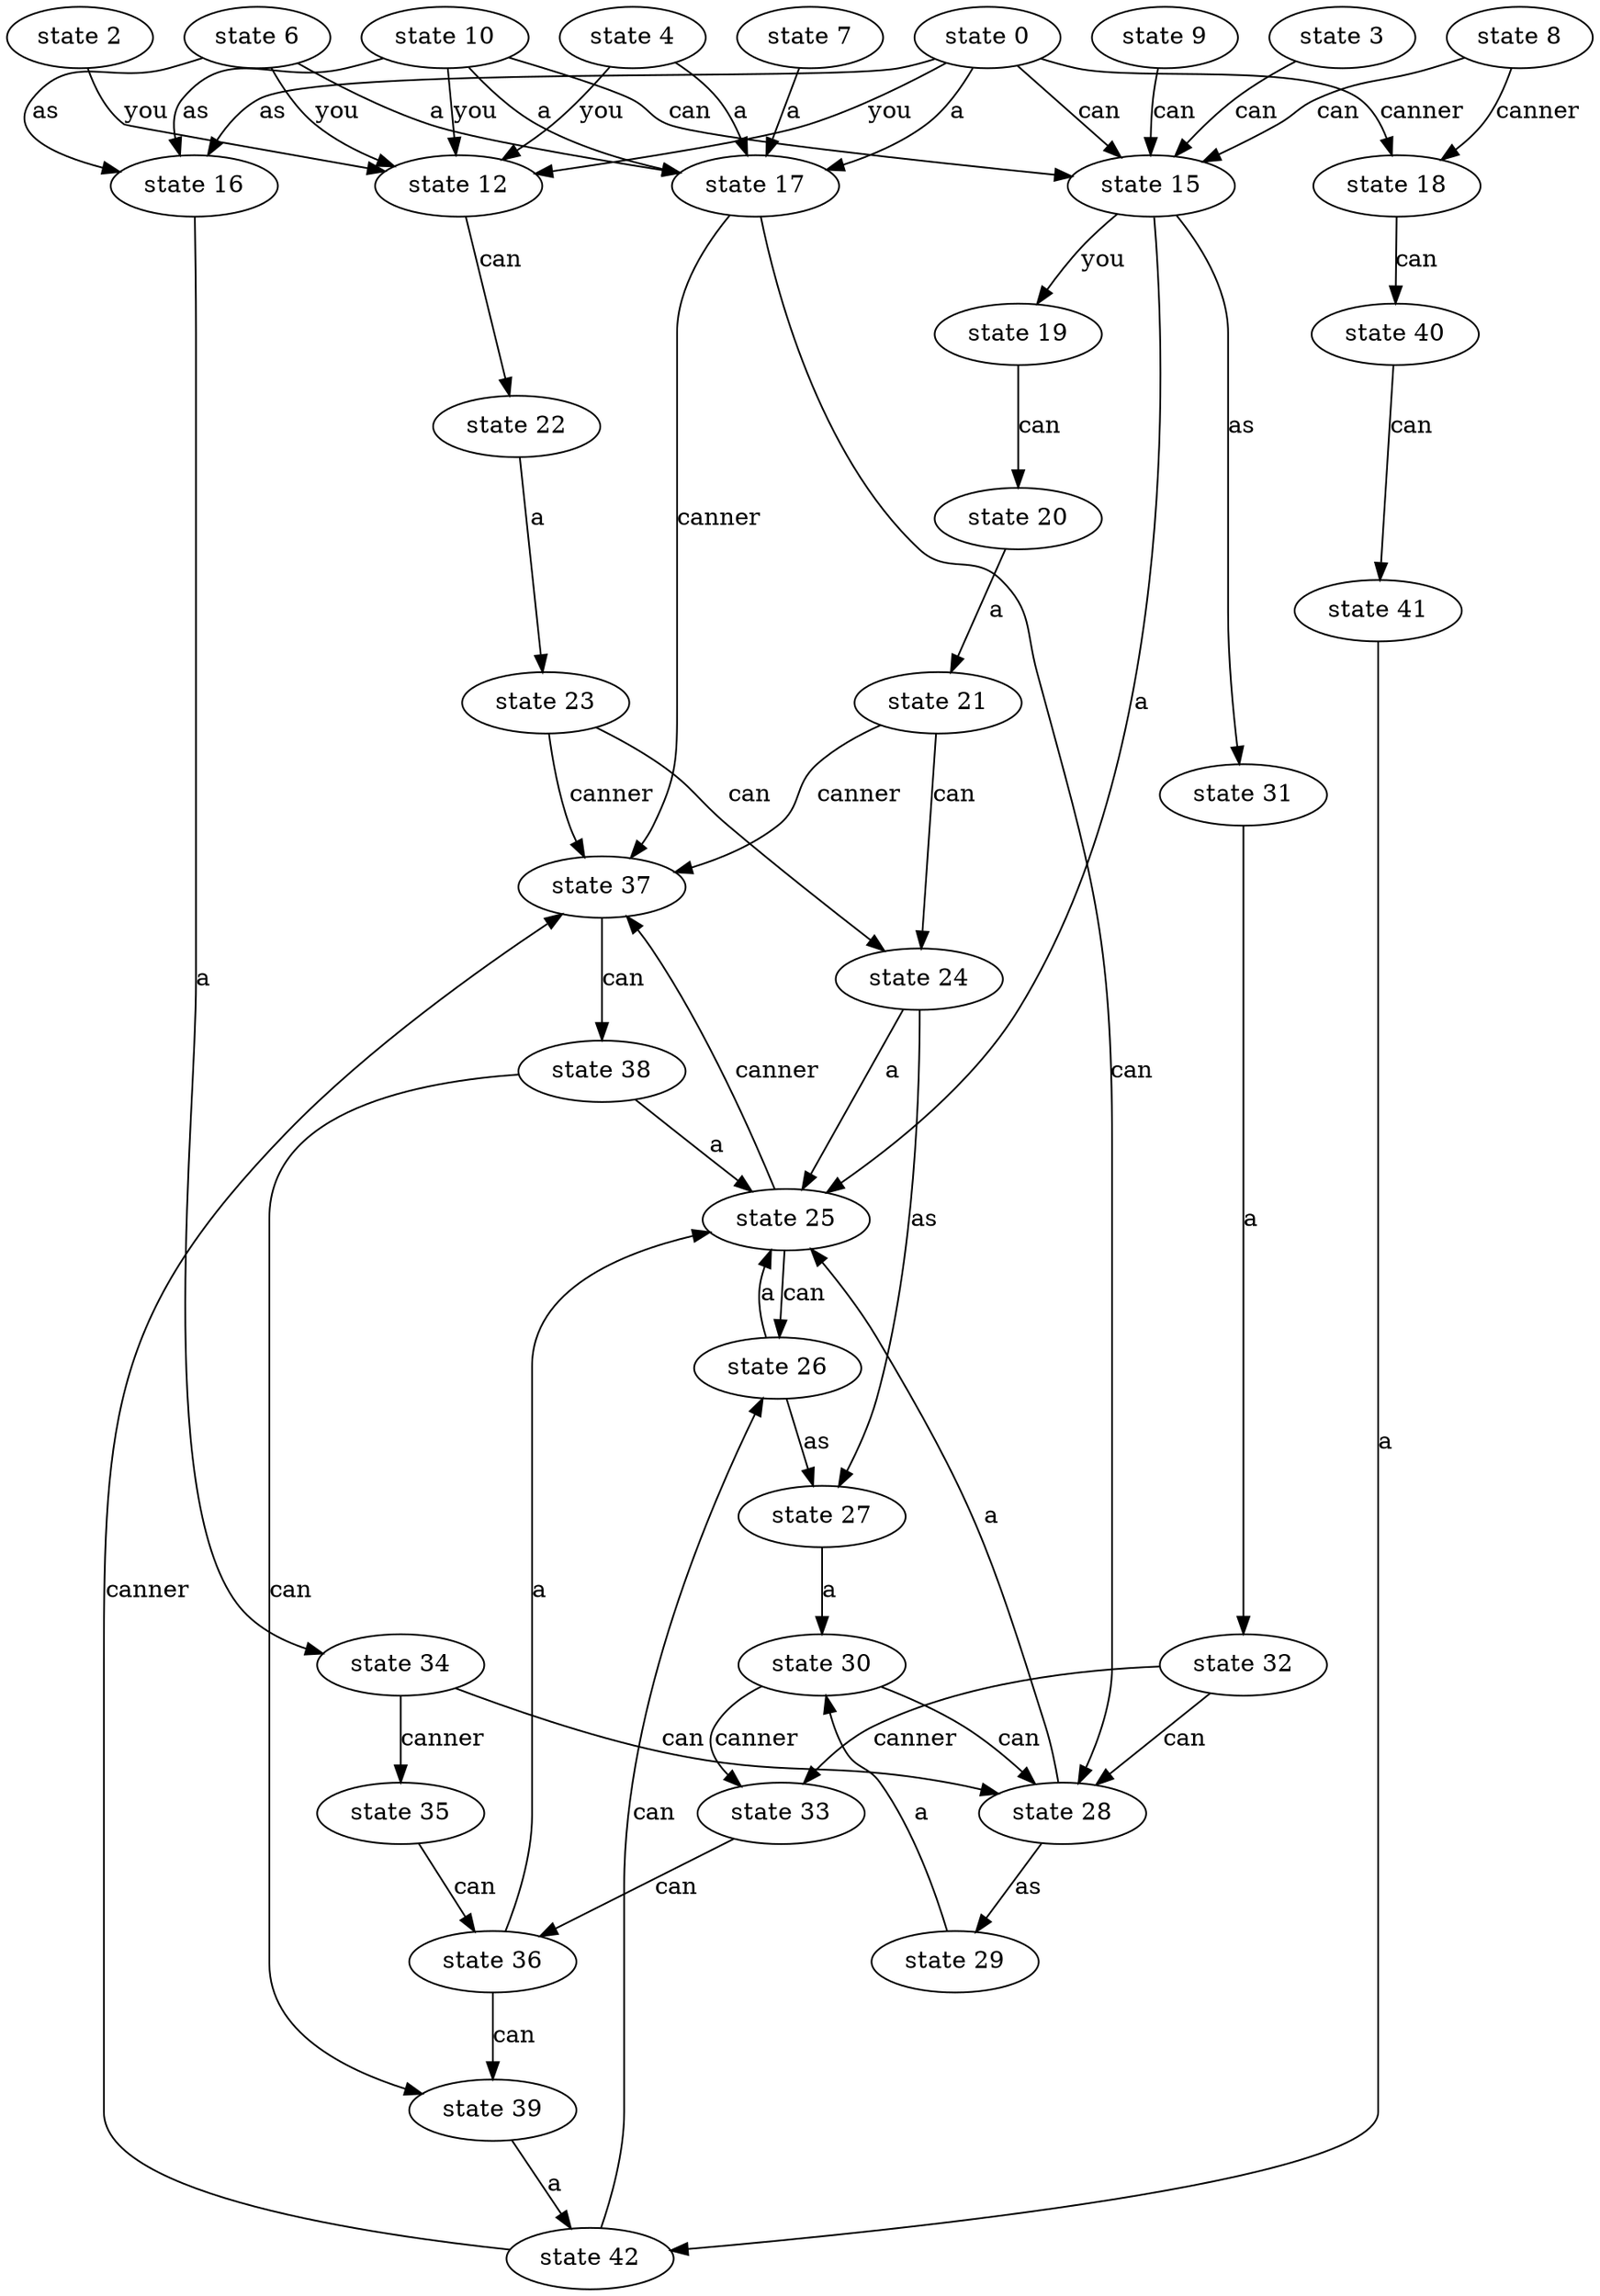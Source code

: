 digraph abc{ 
"state 2" -> "state 12" [ label="you" ]; 
"state 23" -> "state 37" [ label="canner" ]; 
"state 23" -> "state 24" [ label="can" ]; 
"state 34" -> "state 35" [ label="canner" ]; 
"state 34" -> "state 28" [ label="can" ]; 
"state 40" -> "state 41" [ label="can" ]; 
"state 42" -> "state 37" [ label="canner" ]; 
"state 42" -> "state 26" [ label="can" ]; 
"state 37" -> "state 38" [ label="can" ]; 
"state 28" -> "state 25" [ label="a" ]; 
"state 28" -> "state 29" [ label="as" ]; 
"state 16" -> "state 34" [ label="a" ]; 
"state 3" -> "state 15" [ label="can" ]; 
"state 30" -> "state 33" [ label="canner" ]; 
"state 30" -> "state 28" [ label="can" ]; 
"state 6" -> "state 17" [ label="a" ]; 
"state 6" -> "state 16" [ label="as" ]; 
"state 6" -> "state 12" [ label="you" ]; 
"state 39" -> "state 42" [ label="a" ]; 
"state 18" -> "state 40" [ label="can" ]; 
"state 21" -> "state 37" [ label="canner" ]; 
"state 21" -> "state 24" [ label="can" ]; 
"state 38" -> "state 25" [ label="a" ]; 
"state 38" -> "state 39" [ label="can" ]; 
"state 24" -> "state 25" [ label="a" ]; 
"state 24" -> "state 27" [ label="as" ]; 
"state 20" -> "state 21" [ label="a" ]; 
"state 8" -> "state 18" [ label="canner" ]; 
"state 8" -> "state 15" [ label="can" ]; 
"state 31" -> "state 32" [ label="a" ]; 
"state 12" -> "state 22" [ label="can" ]; 
"state 9" -> "state 15" [ label="can" ]; 
"state 4" -> "state 17" [ label="a" ]; 
"state 4" -> "state 12" [ label="you" ]; 
"state 17" -> "state 37" [ label="canner" ]; 
"state 17" -> "state 28" [ label="can" ]; 
"state 32" -> "state 33" [ label="canner" ]; 
"state 32" -> "state 28" [ label="can" ]; 
"state 7" -> "state 17" [ label="a" ]; 
"state 35" -> "state 36" [ label="can" ]; 
"state 15" -> "state 25" [ label="a" ]; 
"state 15" -> "state 31" [ label="as" ]; 
"state 15" -> "state 19" [ label="you" ]; 
"state 36" -> "state 25" [ label="a" ]; 
"state 36" -> "state 39" [ label="can" ]; 
"state 0" -> "state 17" [ label="a" ]; 
"state 0" -> "state 18" [ label="canner" ]; 
"state 0" -> "state 16" [ label="as" ]; 
"state 0" -> "state 15" [ label="can" ]; 
"state 0" -> "state 12" [ label="you" ]; 
"state 22" -> "state 23" [ label="a" ]; 
"state 19" -> "state 20" [ label="can" ]; 
"state 10" -> "state 17" [ label="a" ]; 
"state 10" -> "state 16" [ label="as" ]; 
"state 10" -> "state 15" [ label="can" ]; 
"state 10" -> "state 12" [ label="you" ]; 
"state 25" -> "state 37" [ label="canner" ]; 
"state 25" -> "state 26" [ label="can" ]; 
"state 26" -> "state 25" [ label="a" ]; 
"state 26" -> "state 27" [ label="as" ]; 
"state 29" -> "state 30" [ label="a" ]; 
"state 27" -> "state 30" [ label="a" ]; 
"state 33" -> "state 36" [ label="can" ]; 
"state 41" -> "state 42" [ label="a" ]; 
}